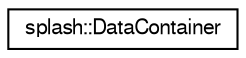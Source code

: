 digraph "Graphical Class Hierarchy"
{
  edge [fontname="FreeSans",fontsize="10",labelfontname="FreeSans",labelfontsize="10"];
  node [fontname="FreeSans",fontsize="10",shape=record];
  rankdir="LR";
  Node1 [label="splash::DataContainer",height=0.2,width=0.4,color="black", fillcolor="white", style="filled",URL="$classsplash_1_1_data_container.html"];
}
